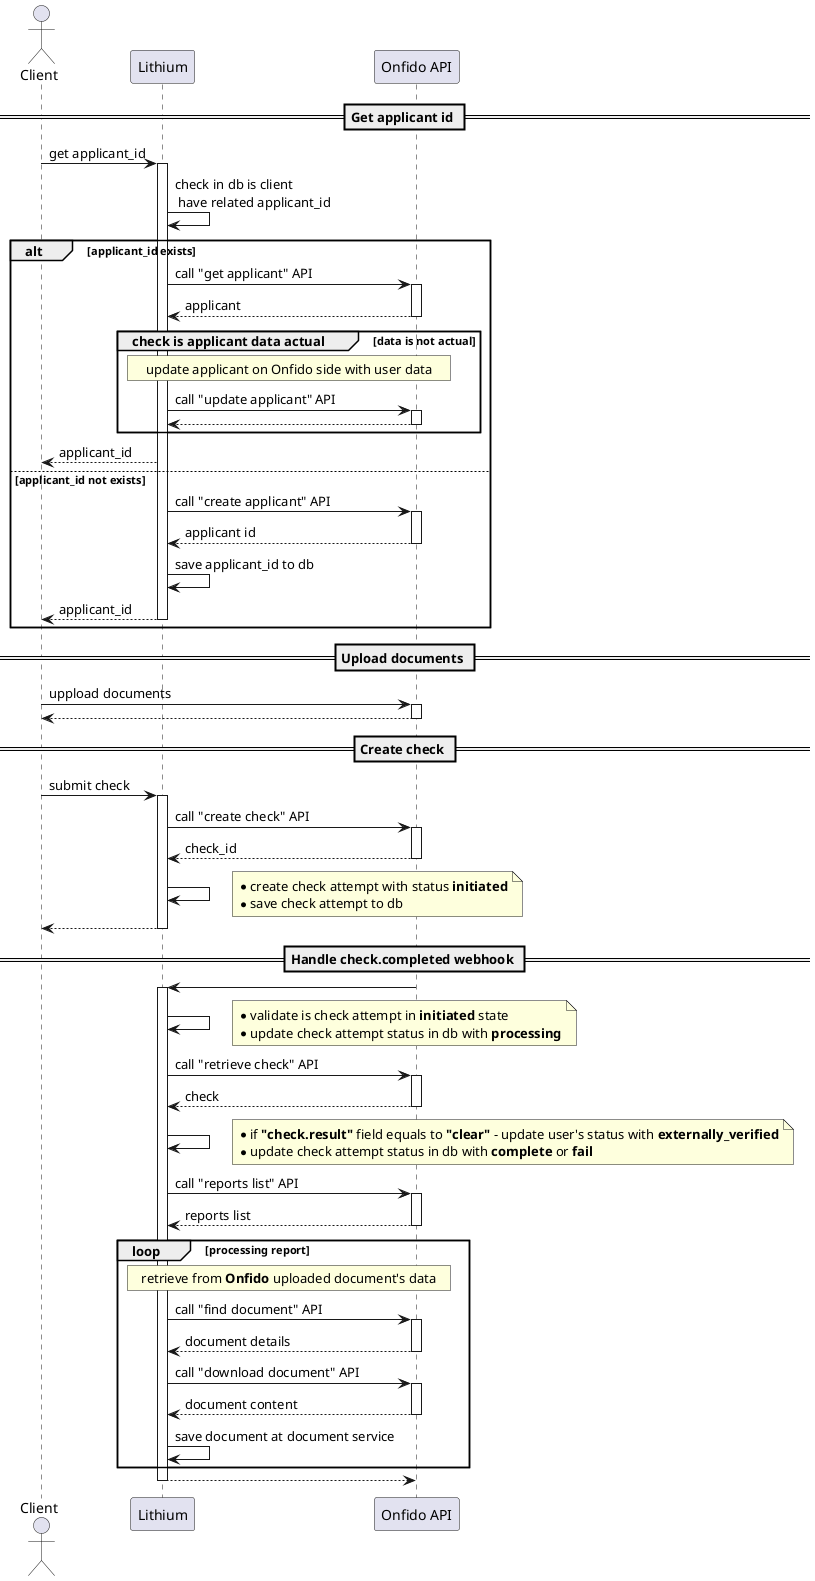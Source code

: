 .User Verification Flow with Onfido
[plantuml]
----

@startuml
'https://plantuml.com/sequence-diagram

actor Client as player
participant "Lithium" as lithium
participant "Onfido API" as onfido

== Get applicant id ==

player -> lithium++: get applicant_id
lithium -> lithium: check in db is client\n have related applicant_id
alt applicant_id exists
    lithium -> onfido++: call "get applicant" API
    onfido --> lithium--: applicant
    group check is applicant data actual [data is not actual]
        rnote over lithium, onfido
            update applicant on Onfido side with user data
        end rnote
        lithium -> onfido++: call "update applicant" API
        onfido --> lithium--:
    end
    lithium --> player: applicant_id
else applicant_id not exists
    lithium -> onfido++: call "create applicant" API
    onfido --> lithium--: applicant id
    lithium -> lithium: save applicant_id to db
    lithium --> player--: applicant_id
end

== Upload documents ==

player -> onfido++: uppload documents
onfido --> player--:

== Create check ==

player -> lithium++: submit check
lithium -> onfido++: call "create check" API
onfido --> lithium--: check_id
lithium -> lithium:
    note right
        * create check attempt with status **initiated**
        * save check attempt to db
    end note
lithium --> player--:

== Handle check.completed webhook ==

onfido -> lithium++:
lithium -> lithium:
    note right
        * validate is check attempt in **initiated** state
        * update check attempt status in db with **processing**
    end note
lithium -> onfido++: call "retrieve check" API
onfido --> lithium--: check
lithium -> lithium:
    note right
        * if **"check.result"** field equals to **"clear"** - update user's status with **externally_verified**
        * update check attempt status in db with **complete** or **fail**
    end note
lithium -> onfido++: call "reports list" API
onfido --> lithium--: reports list
loop processing report
    rnote over lithium, onfido
        retrieve from **Onfido** uploaded document's data
    end rnote
    lithium -> onfido++: call "find document" API
    onfido --> lithium--: document details
    lithium -> onfido++: call "download document" API
    onfido --> lithium--: document content
    lithium -> lithium: save document at document service
end
lithium --> onfido--:

@enduml

----